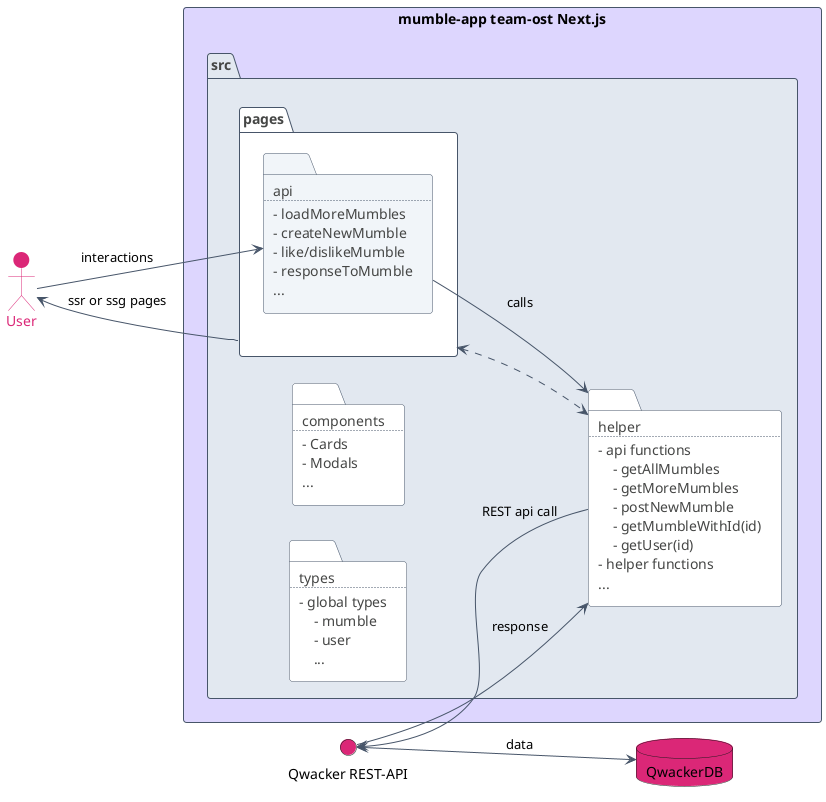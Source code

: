 !include  https://raw.githubusercontent.com/plantuml-stdlib/C4-PlantUML/master/C4_Container.puml
@startuml frontend architecture

skinparam BackgroundColor FFFFFF
skinparam shadowing false
skinparam RoundCorner 6
skinparam ArrowColor 475569
skinparam FontColor 475569
skinparam SequenceLifeLineBorderColor 475569
skinparam SequenceGroupHeaderFontColor 475569
skinparam SequenceGroupFontColor 475569
skinparam SequenceGroupBorderColor 475569
skinparam SequenceGroupBorderThickness 1

skinparam folder {
    BackgroundColor e2e8f0
    BorderColor 475569
    FontColor 454645
}

skinparam actor {
    BackgroundColor 454645
    BorderColor db2777
    FontColor db2777
}


left to right direction

actor "User" as client #db2777
rectangle "mumble-app team-ost Next.js" #ddd6fe {
    folder src {
        folder components #FFF [
            components
            ....
            - Cards
            - Modals
            ...
        ]
        folder helper #FFF [
            helper
            ....
            - api functions
                - getAllMumbles
                - getMoreMumbles
                - postNewMumble
                - getMumbleWithId(id)
                - getUser(id)
            - helper functions
            ...
        ]
        folder pages #FFF {
            folder api #f1f5f9 [
                api
                ....
                - loadMoreMumbles
                - createNewMumble
                - like/dislikeMumble
                - responseToMumble
                ...
            ]
        }
        
        folder types #FFF [
            types
            ....
            - global types
                - mumble
                - user
                ...
        ]
    }
}
() "Qwacker REST-API" as QAPI #db2777
database "QwackerDB" as QDB #db2777

api --> helper : calls
QAPI <-- helper : REST api call
QAPI --> helper : response
client --> api : interactions
pages <..> helper
QAPI <--> QDB : data

pages --> client : ssr or ssg pages

@enduml


https://blog.anoff.io/puml-cheatsheet.pdf